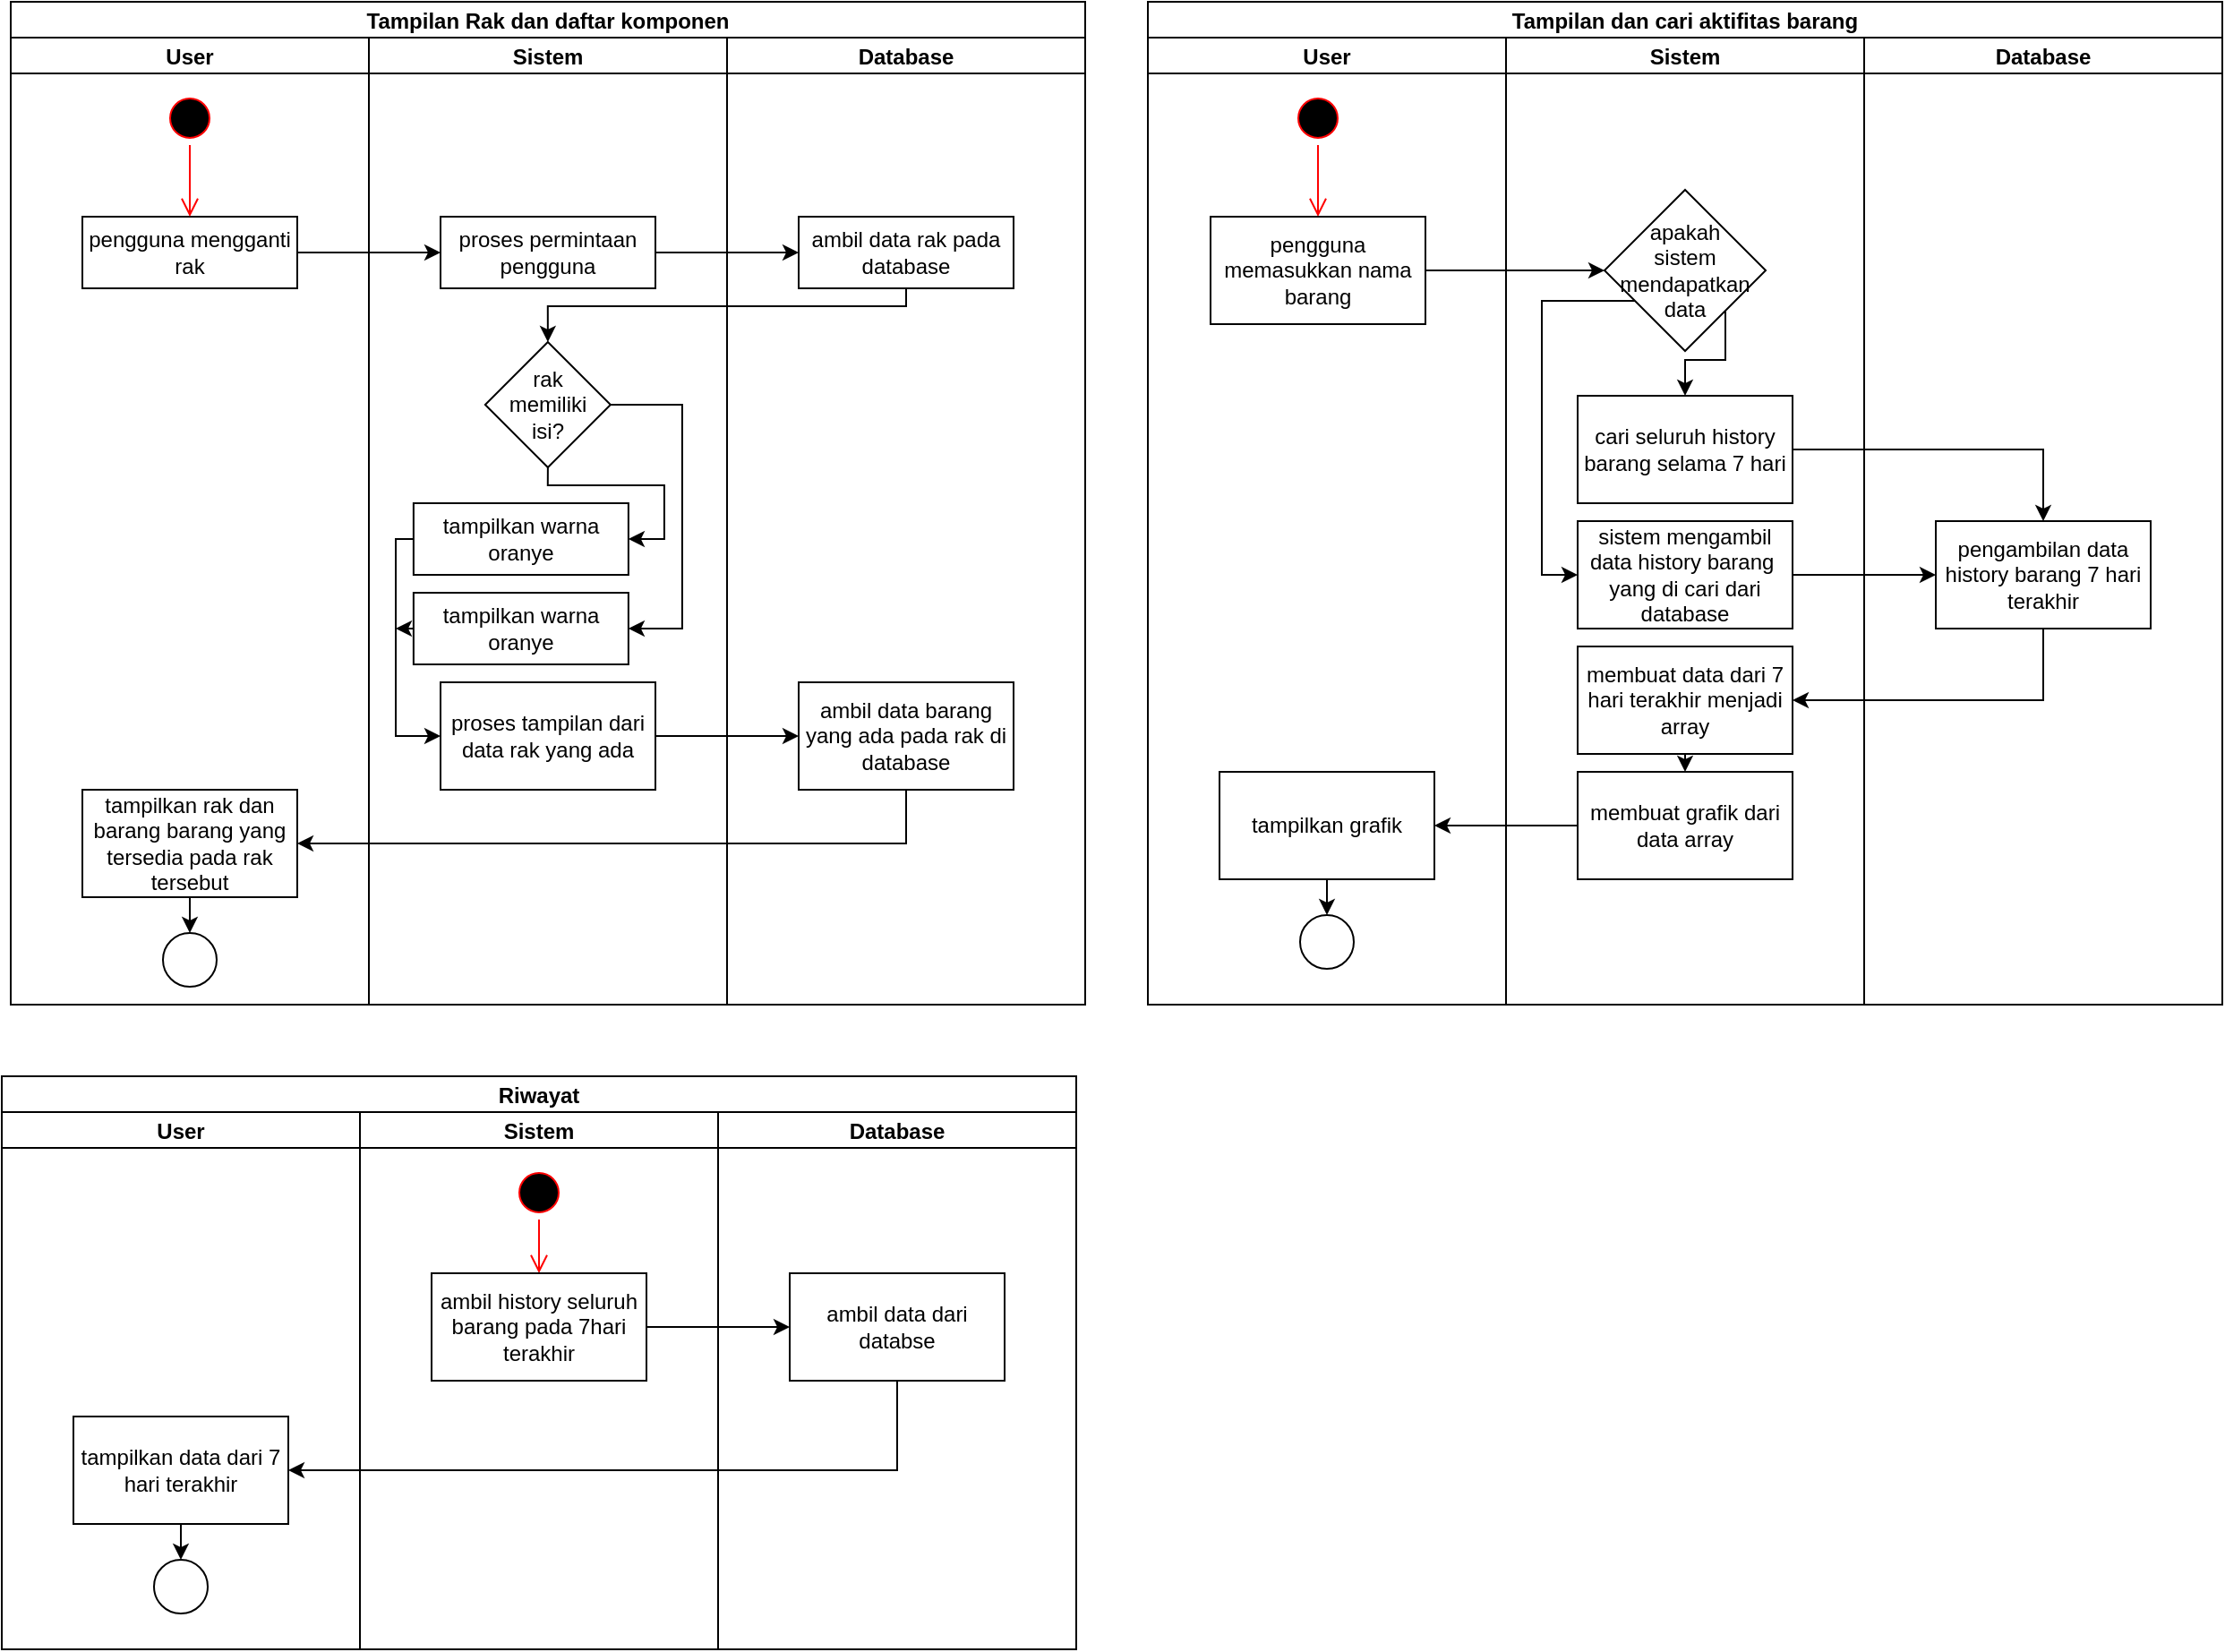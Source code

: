 <mxfile version="16.0.3" type="device"><diagram name="Page-1" id="0783ab3e-0a74-02c8-0abd-f7b4e66b4bec"><mxGraphModel dx="868" dy="482" grid="1" gridSize="10" guides="1" tooltips="1" connect="1" arrows="1" fold="1" page="1" pageScale="1" pageWidth="850" pageHeight="1100" background="none" math="0" shadow="0"><root><mxCell id="0"/><mxCell id="1" parent="0"/><mxCell id="1wrZGfXMD-MzQHVFdeW5-17" value="Tampilan Rak dan daftar komponen" style="swimlane;childLayout=stackLayout;resizeParent=1;resizeParentMax=0;startSize=20;" parent="1" vertex="1"><mxGeometry x="125" y="40" width="600" height="560" as="geometry"/></mxCell><mxCell id="1wrZGfXMD-MzQHVFdeW5-18" value="User" style="swimlane;startSize=20;" parent="1wrZGfXMD-MzQHVFdeW5-17" vertex="1"><mxGeometry y="20" width="200" height="540" as="geometry"/></mxCell><mxCell id="1wrZGfXMD-MzQHVFdeW5-21" value="pengguna mengganti rak" style="rounded=0;whiteSpace=wrap;html=1;" parent="1wrZGfXMD-MzQHVFdeW5-18" vertex="1"><mxGeometry x="40" y="100" width="120" height="40" as="geometry"/></mxCell><mxCell id="1wrZGfXMD-MzQHVFdeW5-24" value="" style="edgeStyle=orthogonalEdgeStyle;html=1;verticalAlign=bottom;endArrow=open;endSize=8;strokeColor=#ff0000;rounded=0;" parent="1wrZGfXMD-MzQHVFdeW5-18" source="1wrZGfXMD-MzQHVFdeW5-23" edge="1"><mxGeometry relative="1" as="geometry"><mxPoint x="100" y="100" as="targetPoint"/></mxGeometry></mxCell><mxCell id="1wrZGfXMD-MzQHVFdeW5-23" value="" style="ellipse;html=1;shape=startState;fillColor=#000000;strokeColor=#ff0000;" parent="1wrZGfXMD-MzQHVFdeW5-18" vertex="1"><mxGeometry x="85" y="30" width="30" height="30" as="geometry"/></mxCell><mxCell id="1wrZGfXMD-MzQHVFdeW5-48" style="edgeStyle=orthogonalEdgeStyle;rounded=0;orthogonalLoop=1;jettySize=auto;html=1;exitX=0.5;exitY=1;exitDx=0;exitDy=0;entryX=0.5;entryY=0;entryDx=0;entryDy=0;" parent="1wrZGfXMD-MzQHVFdeW5-18" source="1wrZGfXMD-MzQHVFdeW5-43" target="1wrZGfXMD-MzQHVFdeW5-47" edge="1"><mxGeometry relative="1" as="geometry"/></mxCell><mxCell id="1wrZGfXMD-MzQHVFdeW5-43" value="tampilkan rak dan barang barang yang tersedia pada rak tersebut" style="rounded=0;whiteSpace=wrap;html=1;sketch=0;" parent="1wrZGfXMD-MzQHVFdeW5-18" vertex="1"><mxGeometry x="40" y="420" width="120" height="60" as="geometry"/></mxCell><mxCell id="1wrZGfXMD-MzQHVFdeW5-47" value="" style="ellipse;whiteSpace=wrap;html=1;aspect=fixed;rounded=0;sketch=0;" parent="1wrZGfXMD-MzQHVFdeW5-18" vertex="1"><mxGeometry x="85" y="500" width="30" height="30" as="geometry"/></mxCell><mxCell id="1wrZGfXMD-MzQHVFdeW5-19" value="Sistem" style="swimlane;startSize=20;" parent="1wrZGfXMD-MzQHVFdeW5-17" vertex="1"><mxGeometry x="200" y="20" width="200" height="540" as="geometry"/></mxCell><mxCell id="1wrZGfXMD-MzQHVFdeW5-25" value="proses permintaan pengguna" style="rounded=0;whiteSpace=wrap;html=1;" parent="1wrZGfXMD-MzQHVFdeW5-19" vertex="1"><mxGeometry x="40" y="100" width="120" height="40" as="geometry"/></mxCell><mxCell id="1wrZGfXMD-MzQHVFdeW5-27" value="proses tampilan dari data rak yang ada" style="rounded=0;whiteSpace=wrap;html=1;" parent="1wrZGfXMD-MzQHVFdeW5-19" vertex="1"><mxGeometry x="40" y="360" width="120" height="60" as="geometry"/></mxCell><mxCell id="1wrZGfXMD-MzQHVFdeW5-32" style="edgeStyle=orthogonalEdgeStyle;rounded=0;orthogonalLoop=1;jettySize=auto;html=1;exitX=0.5;exitY=1;exitDx=0;exitDy=0;entryX=1;entryY=0.5;entryDx=0;entryDy=0;" parent="1wrZGfXMD-MzQHVFdeW5-19" source="1wrZGfXMD-MzQHVFdeW5-29" target="1wrZGfXMD-MzQHVFdeW5-30" edge="1"><mxGeometry relative="1" as="geometry"><Array as="points"><mxPoint x="99.94" y="250"/><mxPoint x="164.94" y="250"/><mxPoint x="164.94" y="280"/></Array></mxGeometry></mxCell><mxCell id="1wrZGfXMD-MzQHVFdeW5-33" style="edgeStyle=orthogonalEdgeStyle;rounded=0;orthogonalLoop=1;jettySize=auto;html=1;exitX=1;exitY=0.5;exitDx=0;exitDy=0;entryX=1;entryY=0.5;entryDx=0;entryDy=0;" parent="1wrZGfXMD-MzQHVFdeW5-19" source="1wrZGfXMD-MzQHVFdeW5-29" target="1wrZGfXMD-MzQHVFdeW5-31" edge="1"><mxGeometry relative="1" as="geometry"><Array as="points"><mxPoint x="174.94" y="205"/><mxPoint x="174.94" y="330"/></Array></mxGeometry></mxCell><mxCell id="1wrZGfXMD-MzQHVFdeW5-29" value="rak memiliki isi?" style="rhombus;whiteSpace=wrap;html=1;rounded=0;sketch=0;spacing=5;" parent="1wrZGfXMD-MzQHVFdeW5-19" vertex="1"><mxGeometry x="64.94" y="170" width="70" height="70" as="geometry"/></mxCell><mxCell id="1wrZGfXMD-MzQHVFdeW5-39" style="edgeStyle=orthogonalEdgeStyle;rounded=0;orthogonalLoop=1;jettySize=auto;html=1;exitX=0;exitY=0.5;exitDx=0;exitDy=0;entryX=0;entryY=0.5;entryDx=0;entryDy=0;" parent="1wrZGfXMD-MzQHVFdeW5-19" source="1wrZGfXMD-MzQHVFdeW5-30" target="1wrZGfXMD-MzQHVFdeW5-27" edge="1"><mxGeometry relative="1" as="geometry"><Array as="points"><mxPoint x="15" y="280"/><mxPoint x="15" y="390"/></Array></mxGeometry></mxCell><mxCell id="1wrZGfXMD-MzQHVFdeW5-30" value="tampilkan warna oranye" style="rounded=0;whiteSpace=wrap;html=1;" parent="1wrZGfXMD-MzQHVFdeW5-19" vertex="1"><mxGeometry x="24.94" y="260" width="120" height="40" as="geometry"/></mxCell><mxCell id="1wrZGfXMD-MzQHVFdeW5-31" value="tampilkan warna oranye" style="rounded=0;whiteSpace=wrap;html=1;" parent="1wrZGfXMD-MzQHVFdeW5-19" vertex="1"><mxGeometry x="24.94" y="310" width="120" height="40" as="geometry"/></mxCell><mxCell id="1wrZGfXMD-MzQHVFdeW5-20" value="Database" style="swimlane;startSize=20;" parent="1wrZGfXMD-MzQHVFdeW5-17" vertex="1"><mxGeometry x="400" y="20" width="200" height="540" as="geometry"/></mxCell><mxCell id="1wrZGfXMD-MzQHVFdeW5-26" value="ambil data rak pada database" style="rounded=0;whiteSpace=wrap;html=1;" parent="1wrZGfXMD-MzQHVFdeW5-20" vertex="1"><mxGeometry x="40" y="100" width="120" height="40" as="geometry"/></mxCell><mxCell id="1wrZGfXMD-MzQHVFdeW5-41" value="ambil data barang yang ada pada rak di database" style="rounded=0;whiteSpace=wrap;html=1;sketch=0;" parent="1wrZGfXMD-MzQHVFdeW5-20" vertex="1"><mxGeometry x="40" y="360" width="120" height="60" as="geometry"/></mxCell><mxCell id="1wrZGfXMD-MzQHVFdeW5-36" style="edgeStyle=orthogonalEdgeStyle;rounded=0;orthogonalLoop=1;jettySize=auto;html=1;exitX=1;exitY=0.5;exitDx=0;exitDy=0;entryX=0;entryY=0.5;entryDx=0;entryDy=0;" parent="1wrZGfXMD-MzQHVFdeW5-17" source="1wrZGfXMD-MzQHVFdeW5-25" target="1wrZGfXMD-MzQHVFdeW5-26" edge="1"><mxGeometry relative="1" as="geometry"/></mxCell><mxCell id="1wrZGfXMD-MzQHVFdeW5-37" style="edgeStyle=orthogonalEdgeStyle;rounded=0;orthogonalLoop=1;jettySize=auto;html=1;exitX=1;exitY=0.5;exitDx=0;exitDy=0;entryX=0;entryY=0.5;entryDx=0;entryDy=0;" parent="1wrZGfXMD-MzQHVFdeW5-17" source="1wrZGfXMD-MzQHVFdeW5-21" target="1wrZGfXMD-MzQHVFdeW5-25" edge="1"><mxGeometry relative="1" as="geometry"/></mxCell><mxCell id="1wrZGfXMD-MzQHVFdeW5-38" style="edgeStyle=orthogonalEdgeStyle;rounded=0;orthogonalLoop=1;jettySize=auto;html=1;exitX=0.5;exitY=1;exitDx=0;exitDy=0;entryX=0.5;entryY=0;entryDx=0;entryDy=0;" parent="1wrZGfXMD-MzQHVFdeW5-17" source="1wrZGfXMD-MzQHVFdeW5-26" target="1wrZGfXMD-MzQHVFdeW5-29" edge="1"><mxGeometry relative="1" as="geometry"><Array as="points"><mxPoint x="500" y="170"/><mxPoint x="300" y="170"/></Array></mxGeometry></mxCell><mxCell id="1wrZGfXMD-MzQHVFdeW5-42" style="edgeStyle=orthogonalEdgeStyle;rounded=0;orthogonalLoop=1;jettySize=auto;html=1;exitX=1;exitY=0.5;exitDx=0;exitDy=0;entryX=0;entryY=0.5;entryDx=0;entryDy=0;" parent="1wrZGfXMD-MzQHVFdeW5-17" source="1wrZGfXMD-MzQHVFdeW5-27" target="1wrZGfXMD-MzQHVFdeW5-41" edge="1"><mxGeometry relative="1" as="geometry"/></mxCell><mxCell id="1wrZGfXMD-MzQHVFdeW5-44" style="edgeStyle=orthogonalEdgeStyle;rounded=0;orthogonalLoop=1;jettySize=auto;html=1;exitX=0.5;exitY=1;exitDx=0;exitDy=0;entryX=1;entryY=0.5;entryDx=0;entryDy=0;" parent="1wrZGfXMD-MzQHVFdeW5-17" source="1wrZGfXMD-MzQHVFdeW5-41" target="1wrZGfXMD-MzQHVFdeW5-43" edge="1"><mxGeometry relative="1" as="geometry"/></mxCell><mxCell id="1wrZGfXMD-MzQHVFdeW5-40" style="edgeStyle=orthogonalEdgeStyle;rounded=0;orthogonalLoop=1;jettySize=auto;html=1;exitX=0;exitY=0.5;exitDx=0;exitDy=0;" parent="1" source="1wrZGfXMD-MzQHVFdeW5-31" edge="1"><mxGeometry relative="1" as="geometry"><mxPoint x="340" y="389.471" as="targetPoint"/></mxGeometry></mxCell><mxCell id="1wrZGfXMD-MzQHVFdeW5-49" value="Tampilan dan cari aktifitas barang" style="swimlane;childLayout=stackLayout;resizeParent=1;resizeParentMax=0;startSize=20;rounded=0;sketch=0;" parent="1" vertex="1"><mxGeometry x="760" y="40" width="600" height="560" as="geometry"/></mxCell><mxCell id="1wrZGfXMD-MzQHVFdeW5-50" value="User" style="swimlane;startSize=20;rounded=0;sketch=0;" parent="1wrZGfXMD-MzQHVFdeW5-49" vertex="1"><mxGeometry y="20" width="200" height="540" as="geometry"/></mxCell><mxCell id="1wrZGfXMD-MzQHVFdeW5-56" value="" style="edgeStyle=orthogonalEdgeStyle;html=1;verticalAlign=bottom;endArrow=open;endSize=8;strokeColor=#ff0000;rounded=0;" parent="1wrZGfXMD-MzQHVFdeW5-50" source="1wrZGfXMD-MzQHVFdeW5-57" edge="1"><mxGeometry relative="1" as="geometry"><mxPoint x="95" y="100.0" as="targetPoint"/></mxGeometry></mxCell><mxCell id="1wrZGfXMD-MzQHVFdeW5-57" value="" style="ellipse;html=1;shape=startState;fillColor=#000000;strokeColor=#ff0000;" parent="1wrZGfXMD-MzQHVFdeW5-50" vertex="1"><mxGeometry x="80" y="30" width="30" height="30" as="geometry"/></mxCell><mxCell id="1wrZGfXMD-MzQHVFdeW5-58" value="pengguna memasukkan nama barang" style="rounded=0;whiteSpace=wrap;html=1;sketch=0;" parent="1wrZGfXMD-MzQHVFdeW5-50" vertex="1"><mxGeometry x="35" y="100" width="120" height="60" as="geometry"/></mxCell><mxCell id="1wrZGfXMD-MzQHVFdeW5-92" style="edgeStyle=orthogonalEdgeStyle;rounded=0;orthogonalLoop=1;jettySize=auto;html=1;exitX=0.5;exitY=1;exitDx=0;exitDy=0;entryX=0.5;entryY=0;entryDx=0;entryDy=0;" parent="1wrZGfXMD-MzQHVFdeW5-50" source="1wrZGfXMD-MzQHVFdeW5-65" target="1wrZGfXMD-MzQHVFdeW5-91" edge="1"><mxGeometry relative="1" as="geometry"/></mxCell><mxCell id="1wrZGfXMD-MzQHVFdeW5-65" value="tampilkan grafik" style="rounded=0;whiteSpace=wrap;html=1;sketch=0;" parent="1wrZGfXMD-MzQHVFdeW5-50" vertex="1"><mxGeometry x="40" y="410" width="120" height="60" as="geometry"/></mxCell><mxCell id="1wrZGfXMD-MzQHVFdeW5-91" value="" style="ellipse;whiteSpace=wrap;html=1;aspect=fixed;rounded=0;sketch=0;" parent="1wrZGfXMD-MzQHVFdeW5-50" vertex="1"><mxGeometry x="85" y="490" width="30" height="30" as="geometry"/></mxCell><mxCell id="1wrZGfXMD-MzQHVFdeW5-51" value="Sistem" style="swimlane;startSize=20;rounded=0;sketch=0;" parent="1wrZGfXMD-MzQHVFdeW5-49" vertex="1"><mxGeometry x="200" y="20" width="200" height="540" as="geometry"/></mxCell><mxCell id="1wrZGfXMD-MzQHVFdeW5-59" value="sistem mengambil data history barang&amp;nbsp; yang di cari dari database" style="rounded=0;whiteSpace=wrap;html=1;sketch=0;" parent="1wrZGfXMD-MzQHVFdeW5-51" vertex="1"><mxGeometry x="40" y="270" width="120" height="60" as="geometry"/></mxCell><mxCell id="1wrZGfXMD-MzQHVFdeW5-67" style="edgeStyle=orthogonalEdgeStyle;rounded=0;orthogonalLoop=1;jettySize=auto;html=1;exitX=0.5;exitY=1;exitDx=0;exitDy=0;entryX=0.5;entryY=0;entryDx=0;entryDy=0;" parent="1wrZGfXMD-MzQHVFdeW5-51" source="1wrZGfXMD-MzQHVFdeW5-63" target="1wrZGfXMD-MzQHVFdeW5-64" edge="1"><mxGeometry relative="1" as="geometry"/></mxCell><mxCell id="1wrZGfXMD-MzQHVFdeW5-63" value="membuat data dari 7 hari terakhir menjadi array" style="rounded=0;whiteSpace=wrap;html=1;sketch=0;" parent="1wrZGfXMD-MzQHVFdeW5-51" vertex="1"><mxGeometry x="40" y="340" width="120" height="60" as="geometry"/></mxCell><mxCell id="1wrZGfXMD-MzQHVFdeW5-64" value="membuat grafik dari data array" style="rounded=0;whiteSpace=wrap;html=1;sketch=0;" parent="1wrZGfXMD-MzQHVFdeW5-51" vertex="1"><mxGeometry x="40" y="410" width="120" height="60" as="geometry"/></mxCell><mxCell id="1wrZGfXMD-MzQHVFdeW5-74" style="edgeStyle=orthogonalEdgeStyle;rounded=0;orthogonalLoop=1;jettySize=auto;html=1;exitX=0;exitY=1;exitDx=0;exitDy=0;entryX=0;entryY=0.5;entryDx=0;entryDy=0;" parent="1wrZGfXMD-MzQHVFdeW5-51" source="1wrZGfXMD-MzQHVFdeW5-69" target="1wrZGfXMD-MzQHVFdeW5-59" edge="1"><mxGeometry relative="1" as="geometry"><Array as="points"><mxPoint x="77" y="147"/><mxPoint x="20" y="147"/><mxPoint x="20" y="300"/></Array></mxGeometry></mxCell><mxCell id="1wrZGfXMD-MzQHVFdeW5-77" style="edgeStyle=orthogonalEdgeStyle;rounded=0;orthogonalLoop=1;jettySize=auto;html=1;exitX=1;exitY=1;exitDx=0;exitDy=0;entryX=0.5;entryY=0;entryDx=0;entryDy=0;" parent="1wrZGfXMD-MzQHVFdeW5-51" source="1wrZGfXMD-MzQHVFdeW5-69" target="1wrZGfXMD-MzQHVFdeW5-70" edge="1"><mxGeometry relative="1" as="geometry"><Array as="points"><mxPoint x="123" y="180"/><mxPoint x="100" y="180"/></Array></mxGeometry></mxCell><mxCell id="1wrZGfXMD-MzQHVFdeW5-69" value="apakah sistem mendapatkan data" style="rhombus;whiteSpace=wrap;html=1;rounded=0;sketch=0;spacing=8;" parent="1wrZGfXMD-MzQHVFdeW5-51" vertex="1"><mxGeometry x="55" y="85" width="90" height="90" as="geometry"/></mxCell><mxCell id="1wrZGfXMD-MzQHVFdeW5-70" value="cari seluruh history barang selama 7 hari" style="rounded=0;whiteSpace=wrap;html=1;sketch=0;" parent="1wrZGfXMD-MzQHVFdeW5-51" vertex="1"><mxGeometry x="40" y="200" width="120" height="60" as="geometry"/></mxCell><mxCell id="1wrZGfXMD-MzQHVFdeW5-52" value="Database" style="swimlane;startSize=20;rounded=0;sketch=0;" parent="1wrZGfXMD-MzQHVFdeW5-49" vertex="1"><mxGeometry x="400" y="20" width="200" height="540" as="geometry"/></mxCell><mxCell id="1wrZGfXMD-MzQHVFdeW5-60" value="pengambilan data history barang 7 hari terakhir" style="rounded=0;whiteSpace=wrap;html=1;sketch=0;" parent="1wrZGfXMD-MzQHVFdeW5-52" vertex="1"><mxGeometry x="40" y="270" width="120" height="60" as="geometry"/></mxCell><mxCell id="1wrZGfXMD-MzQHVFdeW5-62" style="edgeStyle=orthogonalEdgeStyle;rounded=0;orthogonalLoop=1;jettySize=auto;html=1;exitX=1;exitY=0.5;exitDx=0;exitDy=0;entryX=0;entryY=0.5;entryDx=0;entryDy=0;" parent="1wrZGfXMD-MzQHVFdeW5-49" source="1wrZGfXMD-MzQHVFdeW5-59" target="1wrZGfXMD-MzQHVFdeW5-60" edge="1"><mxGeometry relative="1" as="geometry"/></mxCell><mxCell id="1wrZGfXMD-MzQHVFdeW5-66" style="edgeStyle=orthogonalEdgeStyle;rounded=0;orthogonalLoop=1;jettySize=auto;html=1;exitX=0.5;exitY=1;exitDx=0;exitDy=0;entryX=1;entryY=0.5;entryDx=0;entryDy=0;" parent="1wrZGfXMD-MzQHVFdeW5-49" source="1wrZGfXMD-MzQHVFdeW5-60" target="1wrZGfXMD-MzQHVFdeW5-63" edge="1"><mxGeometry relative="1" as="geometry"/></mxCell><mxCell id="1wrZGfXMD-MzQHVFdeW5-68" style="edgeStyle=orthogonalEdgeStyle;rounded=0;orthogonalLoop=1;jettySize=auto;html=1;exitX=0;exitY=0.5;exitDx=0;exitDy=0;entryX=1;entryY=0.5;entryDx=0;entryDy=0;" parent="1wrZGfXMD-MzQHVFdeW5-49" source="1wrZGfXMD-MzQHVFdeW5-64" target="1wrZGfXMD-MzQHVFdeW5-65" edge="1"><mxGeometry relative="1" as="geometry"/></mxCell><mxCell id="1wrZGfXMD-MzQHVFdeW5-75" style="edgeStyle=orthogonalEdgeStyle;rounded=0;orthogonalLoop=1;jettySize=auto;html=1;exitX=1;exitY=0.5;exitDx=0;exitDy=0;" parent="1wrZGfXMD-MzQHVFdeW5-49" source="1wrZGfXMD-MzQHVFdeW5-70" target="1wrZGfXMD-MzQHVFdeW5-60" edge="1"><mxGeometry relative="1" as="geometry"/></mxCell><mxCell id="1wrZGfXMD-MzQHVFdeW5-76" style="edgeStyle=orthogonalEdgeStyle;rounded=0;orthogonalLoop=1;jettySize=auto;html=1;exitX=1;exitY=0.5;exitDx=0;exitDy=0;entryX=0;entryY=0.5;entryDx=0;entryDy=0;" parent="1wrZGfXMD-MzQHVFdeW5-49" source="1wrZGfXMD-MzQHVFdeW5-58" target="1wrZGfXMD-MzQHVFdeW5-69" edge="1"><mxGeometry relative="1" as="geometry"/></mxCell><mxCell id="1wrZGfXMD-MzQHVFdeW5-78" value="Riwayat" style="swimlane;childLayout=stackLayout;resizeParent=1;resizeParentMax=0;startSize=20;rounded=0;sketch=0;" parent="1" vertex="1"><mxGeometry x="120" y="640" width="600" height="320" as="geometry"/></mxCell><mxCell id="1wrZGfXMD-MzQHVFdeW5-79" value="User" style="swimlane;startSize=20;rounded=0;sketch=0;" parent="1wrZGfXMD-MzQHVFdeW5-78" vertex="1"><mxGeometry y="20" width="200" height="300" as="geometry"/></mxCell><mxCell id="1wrZGfXMD-MzQHVFdeW5-90" style="edgeStyle=orthogonalEdgeStyle;rounded=0;orthogonalLoop=1;jettySize=auto;html=1;exitX=0.5;exitY=1;exitDx=0;exitDy=0;entryX=0.5;entryY=0;entryDx=0;entryDy=0;" parent="1wrZGfXMD-MzQHVFdeW5-79" source="1wrZGfXMD-MzQHVFdeW5-86" target="1wrZGfXMD-MzQHVFdeW5-89" edge="1"><mxGeometry relative="1" as="geometry"/></mxCell><mxCell id="1wrZGfXMD-MzQHVFdeW5-86" value="tampilkan data dari 7 hari terakhir" style="rounded=0;whiteSpace=wrap;html=1;sketch=0;" parent="1wrZGfXMD-MzQHVFdeW5-79" vertex="1"><mxGeometry x="40" y="170" width="120" height="60" as="geometry"/></mxCell><mxCell id="1wrZGfXMD-MzQHVFdeW5-89" value="" style="ellipse;whiteSpace=wrap;html=1;aspect=fixed;rounded=0;sketch=0;" parent="1wrZGfXMD-MzQHVFdeW5-79" vertex="1"><mxGeometry x="85" y="250" width="30" height="30" as="geometry"/></mxCell><mxCell id="1wrZGfXMD-MzQHVFdeW5-80" value="Sistem" style="swimlane;startSize=20;rounded=0;sketch=0;" parent="1wrZGfXMD-MzQHVFdeW5-78" vertex="1"><mxGeometry x="200" y="20" width="200" height="300" as="geometry"/></mxCell><mxCell id="1wrZGfXMD-MzQHVFdeW5-82" value="" style="ellipse;html=1;shape=startState;fillColor=#000000;strokeColor=#ff0000;rounded=0;sketch=0;" parent="1wrZGfXMD-MzQHVFdeW5-80" vertex="1"><mxGeometry x="85" y="30" width="30" height="30" as="geometry"/></mxCell><mxCell id="1wrZGfXMD-MzQHVFdeW5-83" value="" style="edgeStyle=orthogonalEdgeStyle;html=1;verticalAlign=bottom;endArrow=open;endSize=8;strokeColor=#ff0000;rounded=0;" parent="1wrZGfXMD-MzQHVFdeW5-80" source="1wrZGfXMD-MzQHVFdeW5-82" edge="1"><mxGeometry relative="1" as="geometry"><mxPoint x="100" y="90" as="targetPoint"/></mxGeometry></mxCell><mxCell id="1wrZGfXMD-MzQHVFdeW5-84" value="ambil history seluruh barang pada 7hari terakhir" style="rounded=0;whiteSpace=wrap;html=1;sketch=0;" parent="1wrZGfXMD-MzQHVFdeW5-80" vertex="1"><mxGeometry x="40" y="90" width="120" height="60" as="geometry"/></mxCell><mxCell id="1wrZGfXMD-MzQHVFdeW5-81" value="Database" style="swimlane;startSize=20;rounded=0;sketch=0;" parent="1wrZGfXMD-MzQHVFdeW5-78" vertex="1"><mxGeometry x="400" y="20" width="200" height="300" as="geometry"/></mxCell><mxCell id="1wrZGfXMD-MzQHVFdeW5-85" value="ambil data dari databse" style="rounded=0;whiteSpace=wrap;html=1;sketch=0;" parent="1wrZGfXMD-MzQHVFdeW5-81" vertex="1"><mxGeometry x="40" y="90" width="120" height="60" as="geometry"/></mxCell><mxCell id="1wrZGfXMD-MzQHVFdeW5-87" style="edgeStyle=orthogonalEdgeStyle;rounded=0;orthogonalLoop=1;jettySize=auto;html=1;exitX=1;exitY=0.5;exitDx=0;exitDy=0;entryX=0;entryY=0.5;entryDx=0;entryDy=0;" parent="1wrZGfXMD-MzQHVFdeW5-78" source="1wrZGfXMD-MzQHVFdeW5-84" target="1wrZGfXMD-MzQHVFdeW5-85" edge="1"><mxGeometry relative="1" as="geometry"/></mxCell><mxCell id="1wrZGfXMD-MzQHVFdeW5-88" style="edgeStyle=orthogonalEdgeStyle;rounded=0;orthogonalLoop=1;jettySize=auto;html=1;exitX=0.5;exitY=1;exitDx=0;exitDy=0;entryX=1;entryY=0.5;entryDx=0;entryDy=0;" parent="1wrZGfXMD-MzQHVFdeW5-78" source="1wrZGfXMD-MzQHVFdeW5-85" target="1wrZGfXMD-MzQHVFdeW5-86" edge="1"><mxGeometry relative="1" as="geometry"/></mxCell></root></mxGraphModel></diagram></mxfile>